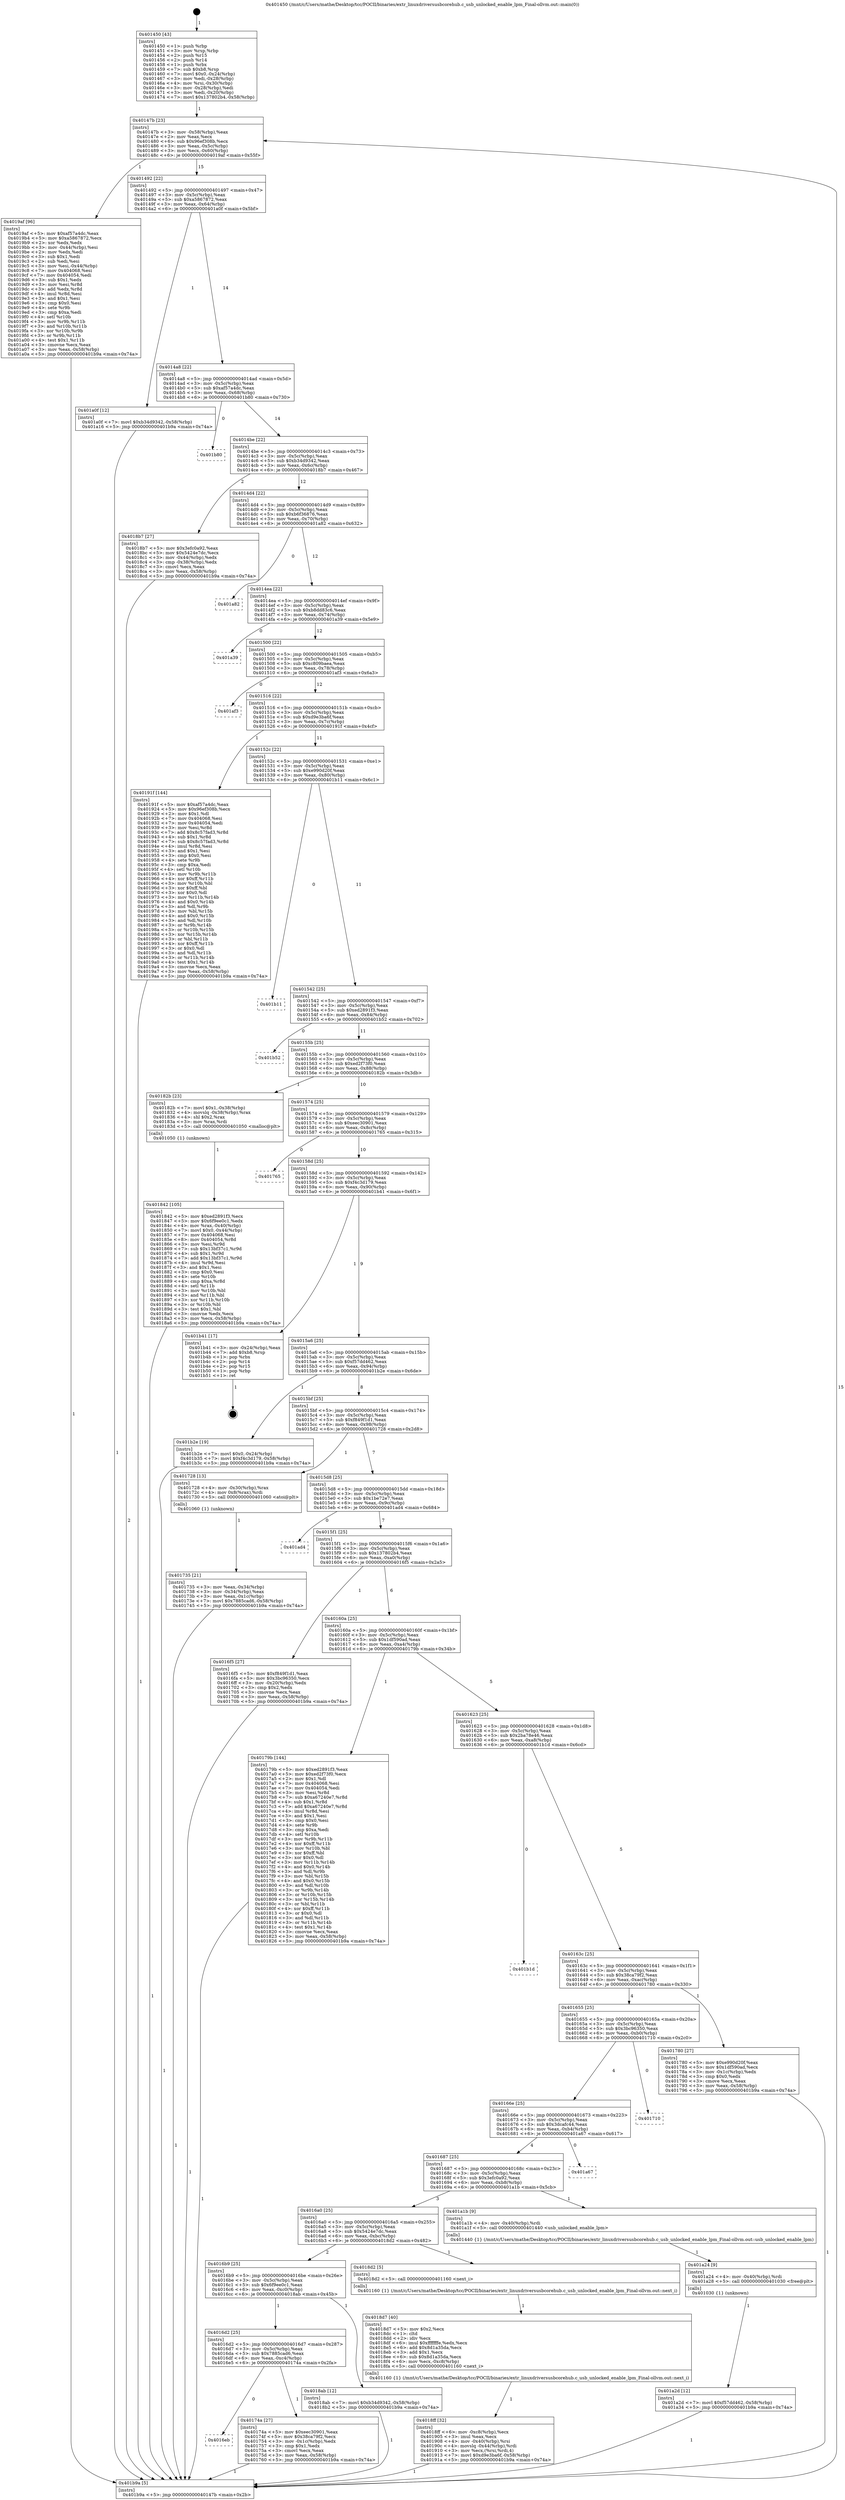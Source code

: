 digraph "0x401450" {
  label = "0x401450 (/mnt/c/Users/mathe/Desktop/tcc/POCII/binaries/extr_linuxdriversusbcorehub.c_usb_unlocked_enable_lpm_Final-ollvm.out::main(0))"
  labelloc = "t"
  node[shape=record]

  Entry [label="",width=0.3,height=0.3,shape=circle,fillcolor=black,style=filled]
  "0x40147b" [label="{
     0x40147b [23]\l
     | [instrs]\l
     &nbsp;&nbsp;0x40147b \<+3\>: mov -0x58(%rbp),%eax\l
     &nbsp;&nbsp;0x40147e \<+2\>: mov %eax,%ecx\l
     &nbsp;&nbsp;0x401480 \<+6\>: sub $0x96ef308b,%ecx\l
     &nbsp;&nbsp;0x401486 \<+3\>: mov %eax,-0x5c(%rbp)\l
     &nbsp;&nbsp;0x401489 \<+3\>: mov %ecx,-0x60(%rbp)\l
     &nbsp;&nbsp;0x40148c \<+6\>: je 00000000004019af \<main+0x55f\>\l
  }"]
  "0x4019af" [label="{
     0x4019af [96]\l
     | [instrs]\l
     &nbsp;&nbsp;0x4019af \<+5\>: mov $0xaf57a4dc,%eax\l
     &nbsp;&nbsp;0x4019b4 \<+5\>: mov $0xa5867872,%ecx\l
     &nbsp;&nbsp;0x4019b9 \<+2\>: xor %edx,%edx\l
     &nbsp;&nbsp;0x4019bb \<+3\>: mov -0x44(%rbp),%esi\l
     &nbsp;&nbsp;0x4019be \<+2\>: mov %edx,%edi\l
     &nbsp;&nbsp;0x4019c0 \<+3\>: sub $0x1,%edi\l
     &nbsp;&nbsp;0x4019c3 \<+2\>: sub %edi,%esi\l
     &nbsp;&nbsp;0x4019c5 \<+3\>: mov %esi,-0x44(%rbp)\l
     &nbsp;&nbsp;0x4019c8 \<+7\>: mov 0x404068,%esi\l
     &nbsp;&nbsp;0x4019cf \<+7\>: mov 0x404054,%edi\l
     &nbsp;&nbsp;0x4019d6 \<+3\>: sub $0x1,%edx\l
     &nbsp;&nbsp;0x4019d9 \<+3\>: mov %esi,%r8d\l
     &nbsp;&nbsp;0x4019dc \<+3\>: add %edx,%r8d\l
     &nbsp;&nbsp;0x4019df \<+4\>: imul %r8d,%esi\l
     &nbsp;&nbsp;0x4019e3 \<+3\>: and $0x1,%esi\l
     &nbsp;&nbsp;0x4019e6 \<+3\>: cmp $0x0,%esi\l
     &nbsp;&nbsp;0x4019e9 \<+4\>: sete %r9b\l
     &nbsp;&nbsp;0x4019ed \<+3\>: cmp $0xa,%edi\l
     &nbsp;&nbsp;0x4019f0 \<+4\>: setl %r10b\l
     &nbsp;&nbsp;0x4019f4 \<+3\>: mov %r9b,%r11b\l
     &nbsp;&nbsp;0x4019f7 \<+3\>: and %r10b,%r11b\l
     &nbsp;&nbsp;0x4019fa \<+3\>: xor %r10b,%r9b\l
     &nbsp;&nbsp;0x4019fd \<+3\>: or %r9b,%r11b\l
     &nbsp;&nbsp;0x401a00 \<+4\>: test $0x1,%r11b\l
     &nbsp;&nbsp;0x401a04 \<+3\>: cmovne %ecx,%eax\l
     &nbsp;&nbsp;0x401a07 \<+3\>: mov %eax,-0x58(%rbp)\l
     &nbsp;&nbsp;0x401a0a \<+5\>: jmp 0000000000401b9a \<main+0x74a\>\l
  }"]
  "0x401492" [label="{
     0x401492 [22]\l
     | [instrs]\l
     &nbsp;&nbsp;0x401492 \<+5\>: jmp 0000000000401497 \<main+0x47\>\l
     &nbsp;&nbsp;0x401497 \<+3\>: mov -0x5c(%rbp),%eax\l
     &nbsp;&nbsp;0x40149a \<+5\>: sub $0xa5867872,%eax\l
     &nbsp;&nbsp;0x40149f \<+3\>: mov %eax,-0x64(%rbp)\l
     &nbsp;&nbsp;0x4014a2 \<+6\>: je 0000000000401a0f \<main+0x5bf\>\l
  }"]
  Exit [label="",width=0.3,height=0.3,shape=circle,fillcolor=black,style=filled,peripheries=2]
  "0x401a0f" [label="{
     0x401a0f [12]\l
     | [instrs]\l
     &nbsp;&nbsp;0x401a0f \<+7\>: movl $0xb34d9342,-0x58(%rbp)\l
     &nbsp;&nbsp;0x401a16 \<+5\>: jmp 0000000000401b9a \<main+0x74a\>\l
  }"]
  "0x4014a8" [label="{
     0x4014a8 [22]\l
     | [instrs]\l
     &nbsp;&nbsp;0x4014a8 \<+5\>: jmp 00000000004014ad \<main+0x5d\>\l
     &nbsp;&nbsp;0x4014ad \<+3\>: mov -0x5c(%rbp),%eax\l
     &nbsp;&nbsp;0x4014b0 \<+5\>: sub $0xaf57a4dc,%eax\l
     &nbsp;&nbsp;0x4014b5 \<+3\>: mov %eax,-0x68(%rbp)\l
     &nbsp;&nbsp;0x4014b8 \<+6\>: je 0000000000401b80 \<main+0x730\>\l
  }"]
  "0x401a2d" [label="{
     0x401a2d [12]\l
     | [instrs]\l
     &nbsp;&nbsp;0x401a2d \<+7\>: movl $0xf57dd462,-0x58(%rbp)\l
     &nbsp;&nbsp;0x401a34 \<+5\>: jmp 0000000000401b9a \<main+0x74a\>\l
  }"]
  "0x401b80" [label="{
     0x401b80\l
  }", style=dashed]
  "0x4014be" [label="{
     0x4014be [22]\l
     | [instrs]\l
     &nbsp;&nbsp;0x4014be \<+5\>: jmp 00000000004014c3 \<main+0x73\>\l
     &nbsp;&nbsp;0x4014c3 \<+3\>: mov -0x5c(%rbp),%eax\l
     &nbsp;&nbsp;0x4014c6 \<+5\>: sub $0xb34d9342,%eax\l
     &nbsp;&nbsp;0x4014cb \<+3\>: mov %eax,-0x6c(%rbp)\l
     &nbsp;&nbsp;0x4014ce \<+6\>: je 00000000004018b7 \<main+0x467\>\l
  }"]
  "0x401a24" [label="{
     0x401a24 [9]\l
     | [instrs]\l
     &nbsp;&nbsp;0x401a24 \<+4\>: mov -0x40(%rbp),%rdi\l
     &nbsp;&nbsp;0x401a28 \<+5\>: call 0000000000401030 \<free@plt\>\l
     | [calls]\l
     &nbsp;&nbsp;0x401030 \{1\} (unknown)\l
  }"]
  "0x4018b7" [label="{
     0x4018b7 [27]\l
     | [instrs]\l
     &nbsp;&nbsp;0x4018b7 \<+5\>: mov $0x3efc0a92,%eax\l
     &nbsp;&nbsp;0x4018bc \<+5\>: mov $0x5424e7dc,%ecx\l
     &nbsp;&nbsp;0x4018c1 \<+3\>: mov -0x44(%rbp),%edx\l
     &nbsp;&nbsp;0x4018c4 \<+3\>: cmp -0x38(%rbp),%edx\l
     &nbsp;&nbsp;0x4018c7 \<+3\>: cmovl %ecx,%eax\l
     &nbsp;&nbsp;0x4018ca \<+3\>: mov %eax,-0x58(%rbp)\l
     &nbsp;&nbsp;0x4018cd \<+5\>: jmp 0000000000401b9a \<main+0x74a\>\l
  }"]
  "0x4014d4" [label="{
     0x4014d4 [22]\l
     | [instrs]\l
     &nbsp;&nbsp;0x4014d4 \<+5\>: jmp 00000000004014d9 \<main+0x89\>\l
     &nbsp;&nbsp;0x4014d9 \<+3\>: mov -0x5c(%rbp),%eax\l
     &nbsp;&nbsp;0x4014dc \<+5\>: sub $0xb6f36876,%eax\l
     &nbsp;&nbsp;0x4014e1 \<+3\>: mov %eax,-0x70(%rbp)\l
     &nbsp;&nbsp;0x4014e4 \<+6\>: je 0000000000401a82 \<main+0x632\>\l
  }"]
  "0x4018ff" [label="{
     0x4018ff [32]\l
     | [instrs]\l
     &nbsp;&nbsp;0x4018ff \<+6\>: mov -0xc8(%rbp),%ecx\l
     &nbsp;&nbsp;0x401905 \<+3\>: imul %eax,%ecx\l
     &nbsp;&nbsp;0x401908 \<+4\>: mov -0x40(%rbp),%rsi\l
     &nbsp;&nbsp;0x40190c \<+4\>: movslq -0x44(%rbp),%rdi\l
     &nbsp;&nbsp;0x401910 \<+3\>: mov %ecx,(%rsi,%rdi,4)\l
     &nbsp;&nbsp;0x401913 \<+7\>: movl $0xd9e3ba6f,-0x58(%rbp)\l
     &nbsp;&nbsp;0x40191a \<+5\>: jmp 0000000000401b9a \<main+0x74a\>\l
  }"]
  "0x401a82" [label="{
     0x401a82\l
  }", style=dashed]
  "0x4014ea" [label="{
     0x4014ea [22]\l
     | [instrs]\l
     &nbsp;&nbsp;0x4014ea \<+5\>: jmp 00000000004014ef \<main+0x9f\>\l
     &nbsp;&nbsp;0x4014ef \<+3\>: mov -0x5c(%rbp),%eax\l
     &nbsp;&nbsp;0x4014f2 \<+5\>: sub $0xb8dd83c6,%eax\l
     &nbsp;&nbsp;0x4014f7 \<+3\>: mov %eax,-0x74(%rbp)\l
     &nbsp;&nbsp;0x4014fa \<+6\>: je 0000000000401a39 \<main+0x5e9\>\l
  }"]
  "0x4018d7" [label="{
     0x4018d7 [40]\l
     | [instrs]\l
     &nbsp;&nbsp;0x4018d7 \<+5\>: mov $0x2,%ecx\l
     &nbsp;&nbsp;0x4018dc \<+1\>: cltd\l
     &nbsp;&nbsp;0x4018dd \<+2\>: idiv %ecx\l
     &nbsp;&nbsp;0x4018df \<+6\>: imul $0xfffffffe,%edx,%ecx\l
     &nbsp;&nbsp;0x4018e5 \<+6\>: add $0x8d1a35da,%ecx\l
     &nbsp;&nbsp;0x4018eb \<+3\>: add $0x1,%ecx\l
     &nbsp;&nbsp;0x4018ee \<+6\>: sub $0x8d1a35da,%ecx\l
     &nbsp;&nbsp;0x4018f4 \<+6\>: mov %ecx,-0xc8(%rbp)\l
     &nbsp;&nbsp;0x4018fa \<+5\>: call 0000000000401160 \<next_i\>\l
     | [calls]\l
     &nbsp;&nbsp;0x401160 \{1\} (/mnt/c/Users/mathe/Desktop/tcc/POCII/binaries/extr_linuxdriversusbcorehub.c_usb_unlocked_enable_lpm_Final-ollvm.out::next_i)\l
  }"]
  "0x401a39" [label="{
     0x401a39\l
  }", style=dashed]
  "0x401500" [label="{
     0x401500 [22]\l
     | [instrs]\l
     &nbsp;&nbsp;0x401500 \<+5\>: jmp 0000000000401505 \<main+0xb5\>\l
     &nbsp;&nbsp;0x401505 \<+3\>: mov -0x5c(%rbp),%eax\l
     &nbsp;&nbsp;0x401508 \<+5\>: sub $0xc809baea,%eax\l
     &nbsp;&nbsp;0x40150d \<+3\>: mov %eax,-0x78(%rbp)\l
     &nbsp;&nbsp;0x401510 \<+6\>: je 0000000000401af3 \<main+0x6a3\>\l
  }"]
  "0x401842" [label="{
     0x401842 [105]\l
     | [instrs]\l
     &nbsp;&nbsp;0x401842 \<+5\>: mov $0xed2891f3,%ecx\l
     &nbsp;&nbsp;0x401847 \<+5\>: mov $0x6f9ee0c1,%edx\l
     &nbsp;&nbsp;0x40184c \<+4\>: mov %rax,-0x40(%rbp)\l
     &nbsp;&nbsp;0x401850 \<+7\>: movl $0x0,-0x44(%rbp)\l
     &nbsp;&nbsp;0x401857 \<+7\>: mov 0x404068,%esi\l
     &nbsp;&nbsp;0x40185e \<+8\>: mov 0x404054,%r8d\l
     &nbsp;&nbsp;0x401866 \<+3\>: mov %esi,%r9d\l
     &nbsp;&nbsp;0x401869 \<+7\>: sub $0x13bf37c1,%r9d\l
     &nbsp;&nbsp;0x401870 \<+4\>: sub $0x1,%r9d\l
     &nbsp;&nbsp;0x401874 \<+7\>: add $0x13bf37c1,%r9d\l
     &nbsp;&nbsp;0x40187b \<+4\>: imul %r9d,%esi\l
     &nbsp;&nbsp;0x40187f \<+3\>: and $0x1,%esi\l
     &nbsp;&nbsp;0x401882 \<+3\>: cmp $0x0,%esi\l
     &nbsp;&nbsp;0x401885 \<+4\>: sete %r10b\l
     &nbsp;&nbsp;0x401889 \<+4\>: cmp $0xa,%r8d\l
     &nbsp;&nbsp;0x40188d \<+4\>: setl %r11b\l
     &nbsp;&nbsp;0x401891 \<+3\>: mov %r10b,%bl\l
     &nbsp;&nbsp;0x401894 \<+3\>: and %r11b,%bl\l
     &nbsp;&nbsp;0x401897 \<+3\>: xor %r11b,%r10b\l
     &nbsp;&nbsp;0x40189a \<+3\>: or %r10b,%bl\l
     &nbsp;&nbsp;0x40189d \<+3\>: test $0x1,%bl\l
     &nbsp;&nbsp;0x4018a0 \<+3\>: cmovne %edx,%ecx\l
     &nbsp;&nbsp;0x4018a3 \<+3\>: mov %ecx,-0x58(%rbp)\l
     &nbsp;&nbsp;0x4018a6 \<+5\>: jmp 0000000000401b9a \<main+0x74a\>\l
  }"]
  "0x401af3" [label="{
     0x401af3\l
  }", style=dashed]
  "0x401516" [label="{
     0x401516 [22]\l
     | [instrs]\l
     &nbsp;&nbsp;0x401516 \<+5\>: jmp 000000000040151b \<main+0xcb\>\l
     &nbsp;&nbsp;0x40151b \<+3\>: mov -0x5c(%rbp),%eax\l
     &nbsp;&nbsp;0x40151e \<+5\>: sub $0xd9e3ba6f,%eax\l
     &nbsp;&nbsp;0x401523 \<+3\>: mov %eax,-0x7c(%rbp)\l
     &nbsp;&nbsp;0x401526 \<+6\>: je 000000000040191f \<main+0x4cf\>\l
  }"]
  "0x4016eb" [label="{
     0x4016eb\l
  }", style=dashed]
  "0x40191f" [label="{
     0x40191f [144]\l
     | [instrs]\l
     &nbsp;&nbsp;0x40191f \<+5\>: mov $0xaf57a4dc,%eax\l
     &nbsp;&nbsp;0x401924 \<+5\>: mov $0x96ef308b,%ecx\l
     &nbsp;&nbsp;0x401929 \<+2\>: mov $0x1,%dl\l
     &nbsp;&nbsp;0x40192b \<+7\>: mov 0x404068,%esi\l
     &nbsp;&nbsp;0x401932 \<+7\>: mov 0x404054,%edi\l
     &nbsp;&nbsp;0x401939 \<+3\>: mov %esi,%r8d\l
     &nbsp;&nbsp;0x40193c \<+7\>: add $0x8c57fad3,%r8d\l
     &nbsp;&nbsp;0x401943 \<+4\>: sub $0x1,%r8d\l
     &nbsp;&nbsp;0x401947 \<+7\>: sub $0x8c57fad3,%r8d\l
     &nbsp;&nbsp;0x40194e \<+4\>: imul %r8d,%esi\l
     &nbsp;&nbsp;0x401952 \<+3\>: and $0x1,%esi\l
     &nbsp;&nbsp;0x401955 \<+3\>: cmp $0x0,%esi\l
     &nbsp;&nbsp;0x401958 \<+4\>: sete %r9b\l
     &nbsp;&nbsp;0x40195c \<+3\>: cmp $0xa,%edi\l
     &nbsp;&nbsp;0x40195f \<+4\>: setl %r10b\l
     &nbsp;&nbsp;0x401963 \<+3\>: mov %r9b,%r11b\l
     &nbsp;&nbsp;0x401966 \<+4\>: xor $0xff,%r11b\l
     &nbsp;&nbsp;0x40196a \<+3\>: mov %r10b,%bl\l
     &nbsp;&nbsp;0x40196d \<+3\>: xor $0xff,%bl\l
     &nbsp;&nbsp;0x401970 \<+3\>: xor $0x0,%dl\l
     &nbsp;&nbsp;0x401973 \<+3\>: mov %r11b,%r14b\l
     &nbsp;&nbsp;0x401976 \<+4\>: and $0x0,%r14b\l
     &nbsp;&nbsp;0x40197a \<+3\>: and %dl,%r9b\l
     &nbsp;&nbsp;0x40197d \<+3\>: mov %bl,%r15b\l
     &nbsp;&nbsp;0x401980 \<+4\>: and $0x0,%r15b\l
     &nbsp;&nbsp;0x401984 \<+3\>: and %dl,%r10b\l
     &nbsp;&nbsp;0x401987 \<+3\>: or %r9b,%r14b\l
     &nbsp;&nbsp;0x40198a \<+3\>: or %r10b,%r15b\l
     &nbsp;&nbsp;0x40198d \<+3\>: xor %r15b,%r14b\l
     &nbsp;&nbsp;0x401990 \<+3\>: or %bl,%r11b\l
     &nbsp;&nbsp;0x401993 \<+4\>: xor $0xff,%r11b\l
     &nbsp;&nbsp;0x401997 \<+3\>: or $0x0,%dl\l
     &nbsp;&nbsp;0x40199a \<+3\>: and %dl,%r11b\l
     &nbsp;&nbsp;0x40199d \<+3\>: or %r11b,%r14b\l
     &nbsp;&nbsp;0x4019a0 \<+4\>: test $0x1,%r14b\l
     &nbsp;&nbsp;0x4019a4 \<+3\>: cmovne %ecx,%eax\l
     &nbsp;&nbsp;0x4019a7 \<+3\>: mov %eax,-0x58(%rbp)\l
     &nbsp;&nbsp;0x4019aa \<+5\>: jmp 0000000000401b9a \<main+0x74a\>\l
  }"]
  "0x40152c" [label="{
     0x40152c [22]\l
     | [instrs]\l
     &nbsp;&nbsp;0x40152c \<+5\>: jmp 0000000000401531 \<main+0xe1\>\l
     &nbsp;&nbsp;0x401531 \<+3\>: mov -0x5c(%rbp),%eax\l
     &nbsp;&nbsp;0x401534 \<+5\>: sub $0xe990d20f,%eax\l
     &nbsp;&nbsp;0x401539 \<+3\>: mov %eax,-0x80(%rbp)\l
     &nbsp;&nbsp;0x40153c \<+6\>: je 0000000000401b11 \<main+0x6c1\>\l
  }"]
  "0x40174a" [label="{
     0x40174a [27]\l
     | [instrs]\l
     &nbsp;&nbsp;0x40174a \<+5\>: mov $0xeec30901,%eax\l
     &nbsp;&nbsp;0x40174f \<+5\>: mov $0x38ca79f2,%ecx\l
     &nbsp;&nbsp;0x401754 \<+3\>: mov -0x1c(%rbp),%edx\l
     &nbsp;&nbsp;0x401757 \<+3\>: cmp $0x1,%edx\l
     &nbsp;&nbsp;0x40175a \<+3\>: cmovl %ecx,%eax\l
     &nbsp;&nbsp;0x40175d \<+3\>: mov %eax,-0x58(%rbp)\l
     &nbsp;&nbsp;0x401760 \<+5\>: jmp 0000000000401b9a \<main+0x74a\>\l
  }"]
  "0x401b11" [label="{
     0x401b11\l
  }", style=dashed]
  "0x401542" [label="{
     0x401542 [25]\l
     | [instrs]\l
     &nbsp;&nbsp;0x401542 \<+5\>: jmp 0000000000401547 \<main+0xf7\>\l
     &nbsp;&nbsp;0x401547 \<+3\>: mov -0x5c(%rbp),%eax\l
     &nbsp;&nbsp;0x40154a \<+5\>: sub $0xed2891f3,%eax\l
     &nbsp;&nbsp;0x40154f \<+6\>: mov %eax,-0x84(%rbp)\l
     &nbsp;&nbsp;0x401555 \<+6\>: je 0000000000401b52 \<main+0x702\>\l
  }"]
  "0x4016d2" [label="{
     0x4016d2 [25]\l
     | [instrs]\l
     &nbsp;&nbsp;0x4016d2 \<+5\>: jmp 00000000004016d7 \<main+0x287\>\l
     &nbsp;&nbsp;0x4016d7 \<+3\>: mov -0x5c(%rbp),%eax\l
     &nbsp;&nbsp;0x4016da \<+5\>: sub $0x7885cad6,%eax\l
     &nbsp;&nbsp;0x4016df \<+6\>: mov %eax,-0xc4(%rbp)\l
     &nbsp;&nbsp;0x4016e5 \<+6\>: je 000000000040174a \<main+0x2fa\>\l
  }"]
  "0x401b52" [label="{
     0x401b52\l
  }", style=dashed]
  "0x40155b" [label="{
     0x40155b [25]\l
     | [instrs]\l
     &nbsp;&nbsp;0x40155b \<+5\>: jmp 0000000000401560 \<main+0x110\>\l
     &nbsp;&nbsp;0x401560 \<+3\>: mov -0x5c(%rbp),%eax\l
     &nbsp;&nbsp;0x401563 \<+5\>: sub $0xed2f73f0,%eax\l
     &nbsp;&nbsp;0x401568 \<+6\>: mov %eax,-0x88(%rbp)\l
     &nbsp;&nbsp;0x40156e \<+6\>: je 000000000040182b \<main+0x3db\>\l
  }"]
  "0x4018ab" [label="{
     0x4018ab [12]\l
     | [instrs]\l
     &nbsp;&nbsp;0x4018ab \<+7\>: movl $0xb34d9342,-0x58(%rbp)\l
     &nbsp;&nbsp;0x4018b2 \<+5\>: jmp 0000000000401b9a \<main+0x74a\>\l
  }"]
  "0x40182b" [label="{
     0x40182b [23]\l
     | [instrs]\l
     &nbsp;&nbsp;0x40182b \<+7\>: movl $0x1,-0x38(%rbp)\l
     &nbsp;&nbsp;0x401832 \<+4\>: movslq -0x38(%rbp),%rax\l
     &nbsp;&nbsp;0x401836 \<+4\>: shl $0x2,%rax\l
     &nbsp;&nbsp;0x40183a \<+3\>: mov %rax,%rdi\l
     &nbsp;&nbsp;0x40183d \<+5\>: call 0000000000401050 \<malloc@plt\>\l
     | [calls]\l
     &nbsp;&nbsp;0x401050 \{1\} (unknown)\l
  }"]
  "0x401574" [label="{
     0x401574 [25]\l
     | [instrs]\l
     &nbsp;&nbsp;0x401574 \<+5\>: jmp 0000000000401579 \<main+0x129\>\l
     &nbsp;&nbsp;0x401579 \<+3\>: mov -0x5c(%rbp),%eax\l
     &nbsp;&nbsp;0x40157c \<+5\>: sub $0xeec30901,%eax\l
     &nbsp;&nbsp;0x401581 \<+6\>: mov %eax,-0x8c(%rbp)\l
     &nbsp;&nbsp;0x401587 \<+6\>: je 0000000000401765 \<main+0x315\>\l
  }"]
  "0x4016b9" [label="{
     0x4016b9 [25]\l
     | [instrs]\l
     &nbsp;&nbsp;0x4016b9 \<+5\>: jmp 00000000004016be \<main+0x26e\>\l
     &nbsp;&nbsp;0x4016be \<+3\>: mov -0x5c(%rbp),%eax\l
     &nbsp;&nbsp;0x4016c1 \<+5\>: sub $0x6f9ee0c1,%eax\l
     &nbsp;&nbsp;0x4016c6 \<+6\>: mov %eax,-0xc0(%rbp)\l
     &nbsp;&nbsp;0x4016cc \<+6\>: je 00000000004018ab \<main+0x45b\>\l
  }"]
  "0x401765" [label="{
     0x401765\l
  }", style=dashed]
  "0x40158d" [label="{
     0x40158d [25]\l
     | [instrs]\l
     &nbsp;&nbsp;0x40158d \<+5\>: jmp 0000000000401592 \<main+0x142\>\l
     &nbsp;&nbsp;0x401592 \<+3\>: mov -0x5c(%rbp),%eax\l
     &nbsp;&nbsp;0x401595 \<+5\>: sub $0xf4c3d179,%eax\l
     &nbsp;&nbsp;0x40159a \<+6\>: mov %eax,-0x90(%rbp)\l
     &nbsp;&nbsp;0x4015a0 \<+6\>: je 0000000000401b41 \<main+0x6f1\>\l
  }"]
  "0x4018d2" [label="{
     0x4018d2 [5]\l
     | [instrs]\l
     &nbsp;&nbsp;0x4018d2 \<+5\>: call 0000000000401160 \<next_i\>\l
     | [calls]\l
     &nbsp;&nbsp;0x401160 \{1\} (/mnt/c/Users/mathe/Desktop/tcc/POCII/binaries/extr_linuxdriversusbcorehub.c_usb_unlocked_enable_lpm_Final-ollvm.out::next_i)\l
  }"]
  "0x401b41" [label="{
     0x401b41 [17]\l
     | [instrs]\l
     &nbsp;&nbsp;0x401b41 \<+3\>: mov -0x24(%rbp),%eax\l
     &nbsp;&nbsp;0x401b44 \<+7\>: add $0xb8,%rsp\l
     &nbsp;&nbsp;0x401b4b \<+1\>: pop %rbx\l
     &nbsp;&nbsp;0x401b4c \<+2\>: pop %r14\l
     &nbsp;&nbsp;0x401b4e \<+2\>: pop %r15\l
     &nbsp;&nbsp;0x401b50 \<+1\>: pop %rbp\l
     &nbsp;&nbsp;0x401b51 \<+1\>: ret\l
  }"]
  "0x4015a6" [label="{
     0x4015a6 [25]\l
     | [instrs]\l
     &nbsp;&nbsp;0x4015a6 \<+5\>: jmp 00000000004015ab \<main+0x15b\>\l
     &nbsp;&nbsp;0x4015ab \<+3\>: mov -0x5c(%rbp),%eax\l
     &nbsp;&nbsp;0x4015ae \<+5\>: sub $0xf57dd462,%eax\l
     &nbsp;&nbsp;0x4015b3 \<+6\>: mov %eax,-0x94(%rbp)\l
     &nbsp;&nbsp;0x4015b9 \<+6\>: je 0000000000401b2e \<main+0x6de\>\l
  }"]
  "0x4016a0" [label="{
     0x4016a0 [25]\l
     | [instrs]\l
     &nbsp;&nbsp;0x4016a0 \<+5\>: jmp 00000000004016a5 \<main+0x255\>\l
     &nbsp;&nbsp;0x4016a5 \<+3\>: mov -0x5c(%rbp),%eax\l
     &nbsp;&nbsp;0x4016a8 \<+5\>: sub $0x5424e7dc,%eax\l
     &nbsp;&nbsp;0x4016ad \<+6\>: mov %eax,-0xbc(%rbp)\l
     &nbsp;&nbsp;0x4016b3 \<+6\>: je 00000000004018d2 \<main+0x482\>\l
  }"]
  "0x401b2e" [label="{
     0x401b2e [19]\l
     | [instrs]\l
     &nbsp;&nbsp;0x401b2e \<+7\>: movl $0x0,-0x24(%rbp)\l
     &nbsp;&nbsp;0x401b35 \<+7\>: movl $0xf4c3d179,-0x58(%rbp)\l
     &nbsp;&nbsp;0x401b3c \<+5\>: jmp 0000000000401b9a \<main+0x74a\>\l
  }"]
  "0x4015bf" [label="{
     0x4015bf [25]\l
     | [instrs]\l
     &nbsp;&nbsp;0x4015bf \<+5\>: jmp 00000000004015c4 \<main+0x174\>\l
     &nbsp;&nbsp;0x4015c4 \<+3\>: mov -0x5c(%rbp),%eax\l
     &nbsp;&nbsp;0x4015c7 \<+5\>: sub $0xf849f1d1,%eax\l
     &nbsp;&nbsp;0x4015cc \<+6\>: mov %eax,-0x98(%rbp)\l
     &nbsp;&nbsp;0x4015d2 \<+6\>: je 0000000000401728 \<main+0x2d8\>\l
  }"]
  "0x401a1b" [label="{
     0x401a1b [9]\l
     | [instrs]\l
     &nbsp;&nbsp;0x401a1b \<+4\>: mov -0x40(%rbp),%rdi\l
     &nbsp;&nbsp;0x401a1f \<+5\>: call 0000000000401440 \<usb_unlocked_enable_lpm\>\l
     | [calls]\l
     &nbsp;&nbsp;0x401440 \{1\} (/mnt/c/Users/mathe/Desktop/tcc/POCII/binaries/extr_linuxdriversusbcorehub.c_usb_unlocked_enable_lpm_Final-ollvm.out::usb_unlocked_enable_lpm)\l
  }"]
  "0x401728" [label="{
     0x401728 [13]\l
     | [instrs]\l
     &nbsp;&nbsp;0x401728 \<+4\>: mov -0x30(%rbp),%rax\l
     &nbsp;&nbsp;0x40172c \<+4\>: mov 0x8(%rax),%rdi\l
     &nbsp;&nbsp;0x401730 \<+5\>: call 0000000000401060 \<atoi@plt\>\l
     | [calls]\l
     &nbsp;&nbsp;0x401060 \{1\} (unknown)\l
  }"]
  "0x4015d8" [label="{
     0x4015d8 [25]\l
     | [instrs]\l
     &nbsp;&nbsp;0x4015d8 \<+5\>: jmp 00000000004015dd \<main+0x18d\>\l
     &nbsp;&nbsp;0x4015dd \<+3\>: mov -0x5c(%rbp),%eax\l
     &nbsp;&nbsp;0x4015e0 \<+5\>: sub $0x1be72e7,%eax\l
     &nbsp;&nbsp;0x4015e5 \<+6\>: mov %eax,-0x9c(%rbp)\l
     &nbsp;&nbsp;0x4015eb \<+6\>: je 0000000000401ad4 \<main+0x684\>\l
  }"]
  "0x401687" [label="{
     0x401687 [25]\l
     | [instrs]\l
     &nbsp;&nbsp;0x401687 \<+5\>: jmp 000000000040168c \<main+0x23c\>\l
     &nbsp;&nbsp;0x40168c \<+3\>: mov -0x5c(%rbp),%eax\l
     &nbsp;&nbsp;0x40168f \<+5\>: sub $0x3efc0a92,%eax\l
     &nbsp;&nbsp;0x401694 \<+6\>: mov %eax,-0xb8(%rbp)\l
     &nbsp;&nbsp;0x40169a \<+6\>: je 0000000000401a1b \<main+0x5cb\>\l
  }"]
  "0x401ad4" [label="{
     0x401ad4\l
  }", style=dashed]
  "0x4015f1" [label="{
     0x4015f1 [25]\l
     | [instrs]\l
     &nbsp;&nbsp;0x4015f1 \<+5\>: jmp 00000000004015f6 \<main+0x1a6\>\l
     &nbsp;&nbsp;0x4015f6 \<+3\>: mov -0x5c(%rbp),%eax\l
     &nbsp;&nbsp;0x4015f9 \<+5\>: sub $0x137802b4,%eax\l
     &nbsp;&nbsp;0x4015fe \<+6\>: mov %eax,-0xa0(%rbp)\l
     &nbsp;&nbsp;0x401604 \<+6\>: je 00000000004016f5 \<main+0x2a5\>\l
  }"]
  "0x401a67" [label="{
     0x401a67\l
  }", style=dashed]
  "0x4016f5" [label="{
     0x4016f5 [27]\l
     | [instrs]\l
     &nbsp;&nbsp;0x4016f5 \<+5\>: mov $0xf849f1d1,%eax\l
     &nbsp;&nbsp;0x4016fa \<+5\>: mov $0x3bc96350,%ecx\l
     &nbsp;&nbsp;0x4016ff \<+3\>: mov -0x20(%rbp),%edx\l
     &nbsp;&nbsp;0x401702 \<+3\>: cmp $0x2,%edx\l
     &nbsp;&nbsp;0x401705 \<+3\>: cmovne %ecx,%eax\l
     &nbsp;&nbsp;0x401708 \<+3\>: mov %eax,-0x58(%rbp)\l
     &nbsp;&nbsp;0x40170b \<+5\>: jmp 0000000000401b9a \<main+0x74a\>\l
  }"]
  "0x40160a" [label="{
     0x40160a [25]\l
     | [instrs]\l
     &nbsp;&nbsp;0x40160a \<+5\>: jmp 000000000040160f \<main+0x1bf\>\l
     &nbsp;&nbsp;0x40160f \<+3\>: mov -0x5c(%rbp),%eax\l
     &nbsp;&nbsp;0x401612 \<+5\>: sub $0x1df590ad,%eax\l
     &nbsp;&nbsp;0x401617 \<+6\>: mov %eax,-0xa4(%rbp)\l
     &nbsp;&nbsp;0x40161d \<+6\>: je 000000000040179b \<main+0x34b\>\l
  }"]
  "0x401b9a" [label="{
     0x401b9a [5]\l
     | [instrs]\l
     &nbsp;&nbsp;0x401b9a \<+5\>: jmp 000000000040147b \<main+0x2b\>\l
  }"]
  "0x401450" [label="{
     0x401450 [43]\l
     | [instrs]\l
     &nbsp;&nbsp;0x401450 \<+1\>: push %rbp\l
     &nbsp;&nbsp;0x401451 \<+3\>: mov %rsp,%rbp\l
     &nbsp;&nbsp;0x401454 \<+2\>: push %r15\l
     &nbsp;&nbsp;0x401456 \<+2\>: push %r14\l
     &nbsp;&nbsp;0x401458 \<+1\>: push %rbx\l
     &nbsp;&nbsp;0x401459 \<+7\>: sub $0xb8,%rsp\l
     &nbsp;&nbsp;0x401460 \<+7\>: movl $0x0,-0x24(%rbp)\l
     &nbsp;&nbsp;0x401467 \<+3\>: mov %edi,-0x28(%rbp)\l
     &nbsp;&nbsp;0x40146a \<+4\>: mov %rsi,-0x30(%rbp)\l
     &nbsp;&nbsp;0x40146e \<+3\>: mov -0x28(%rbp),%edi\l
     &nbsp;&nbsp;0x401471 \<+3\>: mov %edi,-0x20(%rbp)\l
     &nbsp;&nbsp;0x401474 \<+7\>: movl $0x137802b4,-0x58(%rbp)\l
  }"]
  "0x401735" [label="{
     0x401735 [21]\l
     | [instrs]\l
     &nbsp;&nbsp;0x401735 \<+3\>: mov %eax,-0x34(%rbp)\l
     &nbsp;&nbsp;0x401738 \<+3\>: mov -0x34(%rbp),%eax\l
     &nbsp;&nbsp;0x40173b \<+3\>: mov %eax,-0x1c(%rbp)\l
     &nbsp;&nbsp;0x40173e \<+7\>: movl $0x7885cad6,-0x58(%rbp)\l
     &nbsp;&nbsp;0x401745 \<+5\>: jmp 0000000000401b9a \<main+0x74a\>\l
  }"]
  "0x40166e" [label="{
     0x40166e [25]\l
     | [instrs]\l
     &nbsp;&nbsp;0x40166e \<+5\>: jmp 0000000000401673 \<main+0x223\>\l
     &nbsp;&nbsp;0x401673 \<+3\>: mov -0x5c(%rbp),%eax\l
     &nbsp;&nbsp;0x401676 \<+5\>: sub $0x3dcafc44,%eax\l
     &nbsp;&nbsp;0x40167b \<+6\>: mov %eax,-0xb4(%rbp)\l
     &nbsp;&nbsp;0x401681 \<+6\>: je 0000000000401a67 \<main+0x617\>\l
  }"]
  "0x40179b" [label="{
     0x40179b [144]\l
     | [instrs]\l
     &nbsp;&nbsp;0x40179b \<+5\>: mov $0xed2891f3,%eax\l
     &nbsp;&nbsp;0x4017a0 \<+5\>: mov $0xed2f73f0,%ecx\l
     &nbsp;&nbsp;0x4017a5 \<+2\>: mov $0x1,%dl\l
     &nbsp;&nbsp;0x4017a7 \<+7\>: mov 0x404068,%esi\l
     &nbsp;&nbsp;0x4017ae \<+7\>: mov 0x404054,%edi\l
     &nbsp;&nbsp;0x4017b5 \<+3\>: mov %esi,%r8d\l
     &nbsp;&nbsp;0x4017b8 \<+7\>: sub $0xa67240e7,%r8d\l
     &nbsp;&nbsp;0x4017bf \<+4\>: sub $0x1,%r8d\l
     &nbsp;&nbsp;0x4017c3 \<+7\>: add $0xa67240e7,%r8d\l
     &nbsp;&nbsp;0x4017ca \<+4\>: imul %r8d,%esi\l
     &nbsp;&nbsp;0x4017ce \<+3\>: and $0x1,%esi\l
     &nbsp;&nbsp;0x4017d1 \<+3\>: cmp $0x0,%esi\l
     &nbsp;&nbsp;0x4017d4 \<+4\>: sete %r9b\l
     &nbsp;&nbsp;0x4017d8 \<+3\>: cmp $0xa,%edi\l
     &nbsp;&nbsp;0x4017db \<+4\>: setl %r10b\l
     &nbsp;&nbsp;0x4017df \<+3\>: mov %r9b,%r11b\l
     &nbsp;&nbsp;0x4017e2 \<+4\>: xor $0xff,%r11b\l
     &nbsp;&nbsp;0x4017e6 \<+3\>: mov %r10b,%bl\l
     &nbsp;&nbsp;0x4017e9 \<+3\>: xor $0xff,%bl\l
     &nbsp;&nbsp;0x4017ec \<+3\>: xor $0x0,%dl\l
     &nbsp;&nbsp;0x4017ef \<+3\>: mov %r11b,%r14b\l
     &nbsp;&nbsp;0x4017f2 \<+4\>: and $0x0,%r14b\l
     &nbsp;&nbsp;0x4017f6 \<+3\>: and %dl,%r9b\l
     &nbsp;&nbsp;0x4017f9 \<+3\>: mov %bl,%r15b\l
     &nbsp;&nbsp;0x4017fc \<+4\>: and $0x0,%r15b\l
     &nbsp;&nbsp;0x401800 \<+3\>: and %dl,%r10b\l
     &nbsp;&nbsp;0x401803 \<+3\>: or %r9b,%r14b\l
     &nbsp;&nbsp;0x401806 \<+3\>: or %r10b,%r15b\l
     &nbsp;&nbsp;0x401809 \<+3\>: xor %r15b,%r14b\l
     &nbsp;&nbsp;0x40180c \<+3\>: or %bl,%r11b\l
     &nbsp;&nbsp;0x40180f \<+4\>: xor $0xff,%r11b\l
     &nbsp;&nbsp;0x401813 \<+3\>: or $0x0,%dl\l
     &nbsp;&nbsp;0x401816 \<+3\>: and %dl,%r11b\l
     &nbsp;&nbsp;0x401819 \<+3\>: or %r11b,%r14b\l
     &nbsp;&nbsp;0x40181c \<+4\>: test $0x1,%r14b\l
     &nbsp;&nbsp;0x401820 \<+3\>: cmovne %ecx,%eax\l
     &nbsp;&nbsp;0x401823 \<+3\>: mov %eax,-0x58(%rbp)\l
     &nbsp;&nbsp;0x401826 \<+5\>: jmp 0000000000401b9a \<main+0x74a\>\l
  }"]
  "0x401623" [label="{
     0x401623 [25]\l
     | [instrs]\l
     &nbsp;&nbsp;0x401623 \<+5\>: jmp 0000000000401628 \<main+0x1d8\>\l
     &nbsp;&nbsp;0x401628 \<+3\>: mov -0x5c(%rbp),%eax\l
     &nbsp;&nbsp;0x40162b \<+5\>: sub $0x2ba78e46,%eax\l
     &nbsp;&nbsp;0x401630 \<+6\>: mov %eax,-0xa8(%rbp)\l
     &nbsp;&nbsp;0x401636 \<+6\>: je 0000000000401b1d \<main+0x6cd\>\l
  }"]
  "0x401710" [label="{
     0x401710\l
  }", style=dashed]
  "0x401b1d" [label="{
     0x401b1d\l
  }", style=dashed]
  "0x40163c" [label="{
     0x40163c [25]\l
     | [instrs]\l
     &nbsp;&nbsp;0x40163c \<+5\>: jmp 0000000000401641 \<main+0x1f1\>\l
     &nbsp;&nbsp;0x401641 \<+3\>: mov -0x5c(%rbp),%eax\l
     &nbsp;&nbsp;0x401644 \<+5\>: sub $0x38ca79f2,%eax\l
     &nbsp;&nbsp;0x401649 \<+6\>: mov %eax,-0xac(%rbp)\l
     &nbsp;&nbsp;0x40164f \<+6\>: je 0000000000401780 \<main+0x330\>\l
  }"]
  "0x401655" [label="{
     0x401655 [25]\l
     | [instrs]\l
     &nbsp;&nbsp;0x401655 \<+5\>: jmp 000000000040165a \<main+0x20a\>\l
     &nbsp;&nbsp;0x40165a \<+3\>: mov -0x5c(%rbp),%eax\l
     &nbsp;&nbsp;0x40165d \<+5\>: sub $0x3bc96350,%eax\l
     &nbsp;&nbsp;0x401662 \<+6\>: mov %eax,-0xb0(%rbp)\l
     &nbsp;&nbsp;0x401668 \<+6\>: je 0000000000401710 \<main+0x2c0\>\l
  }"]
  "0x401780" [label="{
     0x401780 [27]\l
     | [instrs]\l
     &nbsp;&nbsp;0x401780 \<+5\>: mov $0xe990d20f,%eax\l
     &nbsp;&nbsp;0x401785 \<+5\>: mov $0x1df590ad,%ecx\l
     &nbsp;&nbsp;0x40178a \<+3\>: mov -0x1c(%rbp),%edx\l
     &nbsp;&nbsp;0x40178d \<+3\>: cmp $0x0,%edx\l
     &nbsp;&nbsp;0x401790 \<+3\>: cmove %ecx,%eax\l
     &nbsp;&nbsp;0x401793 \<+3\>: mov %eax,-0x58(%rbp)\l
     &nbsp;&nbsp;0x401796 \<+5\>: jmp 0000000000401b9a \<main+0x74a\>\l
  }"]
  Entry -> "0x401450" [label=" 1"]
  "0x40147b" -> "0x4019af" [label=" 1"]
  "0x40147b" -> "0x401492" [label=" 15"]
  "0x401b41" -> Exit [label=" 1"]
  "0x401492" -> "0x401a0f" [label=" 1"]
  "0x401492" -> "0x4014a8" [label=" 14"]
  "0x401b2e" -> "0x401b9a" [label=" 1"]
  "0x4014a8" -> "0x401b80" [label=" 0"]
  "0x4014a8" -> "0x4014be" [label=" 14"]
  "0x401a2d" -> "0x401b9a" [label=" 1"]
  "0x4014be" -> "0x4018b7" [label=" 2"]
  "0x4014be" -> "0x4014d4" [label=" 12"]
  "0x401a24" -> "0x401a2d" [label=" 1"]
  "0x4014d4" -> "0x401a82" [label=" 0"]
  "0x4014d4" -> "0x4014ea" [label=" 12"]
  "0x401a1b" -> "0x401a24" [label=" 1"]
  "0x4014ea" -> "0x401a39" [label=" 0"]
  "0x4014ea" -> "0x401500" [label=" 12"]
  "0x401a0f" -> "0x401b9a" [label=" 1"]
  "0x401500" -> "0x401af3" [label=" 0"]
  "0x401500" -> "0x401516" [label=" 12"]
  "0x4019af" -> "0x401b9a" [label=" 1"]
  "0x401516" -> "0x40191f" [label=" 1"]
  "0x401516" -> "0x40152c" [label=" 11"]
  "0x40191f" -> "0x401b9a" [label=" 1"]
  "0x40152c" -> "0x401b11" [label=" 0"]
  "0x40152c" -> "0x401542" [label=" 11"]
  "0x4018ff" -> "0x401b9a" [label=" 1"]
  "0x401542" -> "0x401b52" [label=" 0"]
  "0x401542" -> "0x40155b" [label=" 11"]
  "0x4018d2" -> "0x4018d7" [label=" 1"]
  "0x40155b" -> "0x40182b" [label=" 1"]
  "0x40155b" -> "0x401574" [label=" 10"]
  "0x4018b7" -> "0x401b9a" [label=" 2"]
  "0x401574" -> "0x401765" [label=" 0"]
  "0x401574" -> "0x40158d" [label=" 10"]
  "0x401842" -> "0x401b9a" [label=" 1"]
  "0x40158d" -> "0x401b41" [label=" 1"]
  "0x40158d" -> "0x4015a6" [label=" 9"]
  "0x40182b" -> "0x401842" [label=" 1"]
  "0x4015a6" -> "0x401b2e" [label=" 1"]
  "0x4015a6" -> "0x4015bf" [label=" 8"]
  "0x401780" -> "0x401b9a" [label=" 1"]
  "0x4015bf" -> "0x401728" [label=" 1"]
  "0x4015bf" -> "0x4015d8" [label=" 7"]
  "0x40174a" -> "0x401b9a" [label=" 1"]
  "0x4015d8" -> "0x401ad4" [label=" 0"]
  "0x4015d8" -> "0x4015f1" [label=" 7"]
  "0x4016d2" -> "0x40174a" [label=" 1"]
  "0x4015f1" -> "0x4016f5" [label=" 1"]
  "0x4015f1" -> "0x40160a" [label=" 6"]
  "0x4016f5" -> "0x401b9a" [label=" 1"]
  "0x401450" -> "0x40147b" [label=" 1"]
  "0x401b9a" -> "0x40147b" [label=" 15"]
  "0x401728" -> "0x401735" [label=" 1"]
  "0x401735" -> "0x401b9a" [label=" 1"]
  "0x4018d7" -> "0x4018ff" [label=" 1"]
  "0x40160a" -> "0x40179b" [label=" 1"]
  "0x40160a" -> "0x401623" [label=" 5"]
  "0x4016b9" -> "0x4018ab" [label=" 1"]
  "0x401623" -> "0x401b1d" [label=" 0"]
  "0x401623" -> "0x40163c" [label=" 5"]
  "0x4018ab" -> "0x401b9a" [label=" 1"]
  "0x40163c" -> "0x401780" [label=" 1"]
  "0x40163c" -> "0x401655" [label=" 4"]
  "0x4016a0" -> "0x4016b9" [label=" 2"]
  "0x401655" -> "0x401710" [label=" 0"]
  "0x401655" -> "0x40166e" [label=" 4"]
  "0x4016b9" -> "0x4016d2" [label=" 1"]
  "0x40166e" -> "0x401a67" [label=" 0"]
  "0x40166e" -> "0x401687" [label=" 4"]
  "0x4016d2" -> "0x4016eb" [label=" 0"]
  "0x401687" -> "0x401a1b" [label=" 1"]
  "0x401687" -> "0x4016a0" [label=" 3"]
  "0x40179b" -> "0x401b9a" [label=" 1"]
  "0x4016a0" -> "0x4018d2" [label=" 1"]
}

